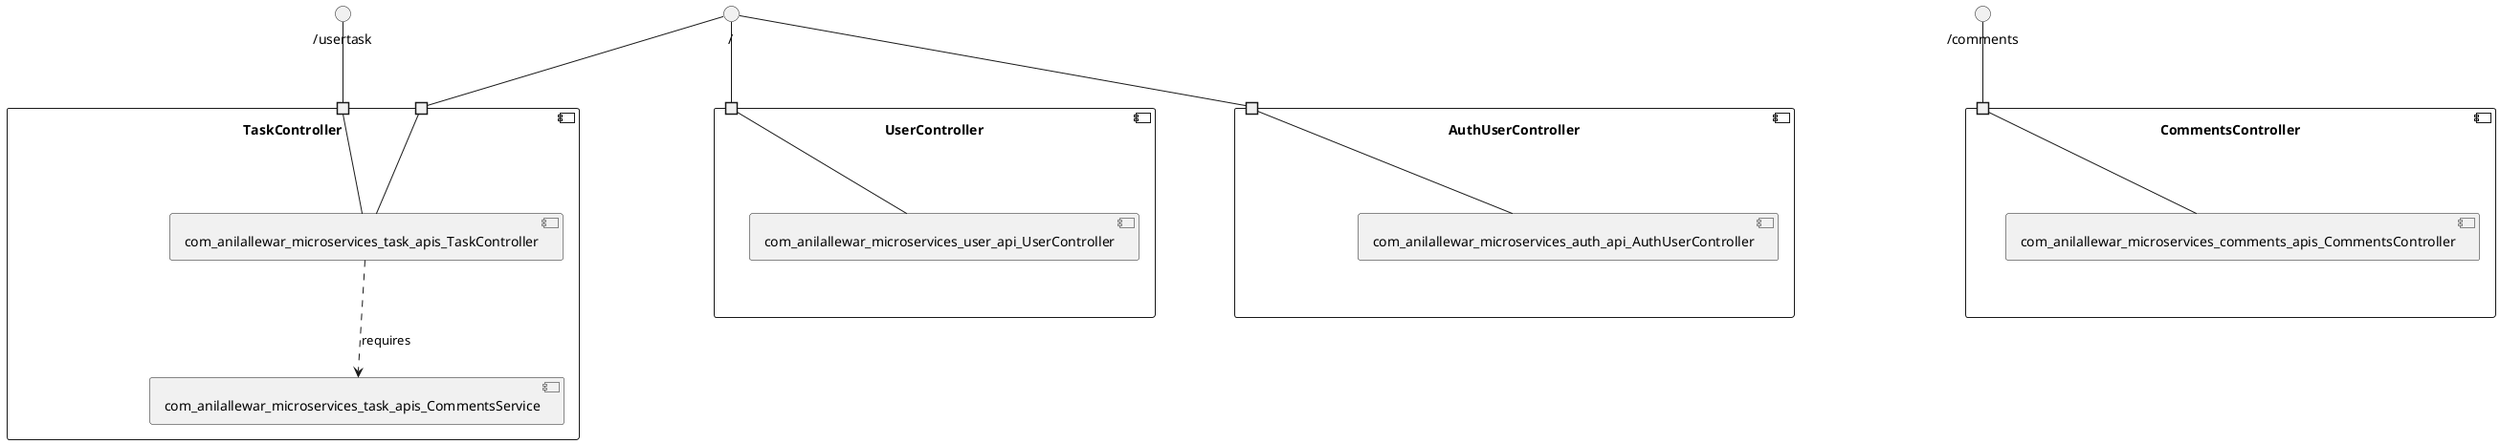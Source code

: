 @startuml
skinparam fixCircleLabelOverlapping true
component "AuthUserController\n\n\n\n\n\n" {
[com_anilallewar_microservices_auth_api_AuthUserController]
portin " " as AuthUserController.requires._
"AuthUserController.requires._"--[com_anilallewar_microservices_auth_api_AuthUserController]
}
interface "/" as interface._
interface._--"AuthUserController.requires._"
component "CommentsController\n\n\n\n\n\n" {
[com_anilallewar_microservices_comments_apis_CommentsController]
portin " " as CommentsController.requires._comments
"CommentsController.requires._comments"--[com_anilallewar_microservices_comments_apis_CommentsController]
}
interface "/comments" as interface._comments
interface._comments--"CommentsController.requires._comments"
component "TaskController\n\n\n\n\n\n" {
[com_anilallewar_microservices_task_apis_TaskController]
[com_anilallewar_microservices_task_apis_CommentsService]
portin " " as TaskController.requires._
portin " " as TaskController.requires._usertask
[com_anilallewar_microservices_task_apis_TaskController]..>[com_anilallewar_microservices_task_apis_CommentsService] : requires
"TaskController.requires._usertask"--[com_anilallewar_microservices_task_apis_TaskController]
"TaskController.requires._"--[com_anilallewar_microservices_task_apis_TaskController]
}
interface "/usertask" as interface._usertask
interface._usertask--"TaskController.requires._usertask"
interface "/" as interface._
interface._--"TaskController.requires._"
component "UserController\n\n\n\n\n\n" {
[com_anilallewar_microservices_user_api_UserController]
portin " " as UserController.requires._
"UserController.requires._"--[com_anilallewar_microservices_user_api_UserController]
}
interface "/" as interface._
interface._--"UserController.requires._"

@enduml
